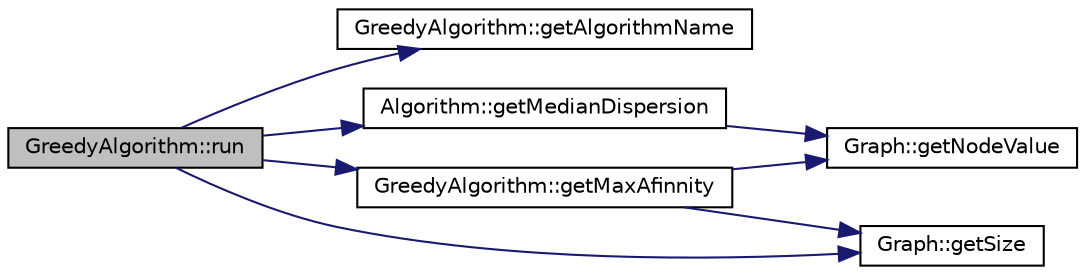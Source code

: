 digraph "GreedyAlgorithm::run"
{
 // LATEX_PDF_SIZE
  edge [fontname="Helvetica",fontsize="10",labelfontname="Helvetica",labelfontsize="10"];
  node [fontname="Helvetica",fontsize="10",shape=record];
  rankdir="LR";
  Node1 [label="GreedyAlgorithm::run",height=0.2,width=0.4,color="black", fillcolor="grey75", style="filled", fontcolor="black",tooltip="Se va a encargar de ejecutar el algoritmo greedy, para ello se van a hacer iteraciones hasta que las ..."];
  Node1 -> Node2 [color="midnightblue",fontsize="10",style="solid",fontname="Helvetica"];
  Node2 [label="GreedyAlgorithm::getAlgorithmName",height=0.2,width=0.4,color="black", fillcolor="white", style="filled",URL="$class_greedy_algorithm.html#ac43029ca1aed2bc762c74a7b375dc525",tooltip="Devuelve el nombre del algoritmo."];
  Node1 -> Node3 [color="midnightblue",fontsize="10",style="solid",fontname="Helvetica"];
  Node3 [label="GreedyAlgorithm::getMaxAfinnity",height=0.2,width=0.4,color="black", fillcolor="white", style="filled",URL="$class_greedy_algorithm.html#a9995277d03648a0294832d250fa7510f",tooltip="Este método se encarga de encontrar la arista que tiene una mayor afinidad."];
  Node3 -> Node4 [color="midnightblue",fontsize="10",style="solid",fontname="Helvetica"];
  Node4 [label="Graph::getNodeValue",height=0.2,width=0.4,color="black", fillcolor="white", style="filled",URL="$class_graph.html#ae20c9adb9e7aa7773656d6d6fbdaa5e1",tooltip="Se encarga de devolver el valor de la distancia que hay entre el nodo position."];
  Node3 -> Node5 [color="midnightblue",fontsize="10",style="solid",fontname="Helvetica"];
  Node5 [label="Graph::getSize",height=0.2,width=0.4,color="black", fillcolor="white", style="filled",URL="$class_graph.html#ab7d965333f0ae9e6727676db3224ec4b",tooltip="Se encarga de devolver el tamaño del vector."];
  Node1 -> Node6 [color="midnightblue",fontsize="10",style="solid",fontname="Helvetica"];
  Node6 [label="Algorithm::getMedianDispersion",height=0.2,width=0.4,color="black", fillcolor="white", style="filled",URL="$class_algorithm.html#a675939191b1136107cd43634d6c9df18",tooltip="Este método se encarga de determinar la dispersión media, que se define por: Σi,j∈S d(i,..."];
  Node6 -> Node4 [color="midnightblue",fontsize="10",style="solid",fontname="Helvetica"];
  Node1 -> Node5 [color="midnightblue",fontsize="10",style="solid",fontname="Helvetica"];
}
